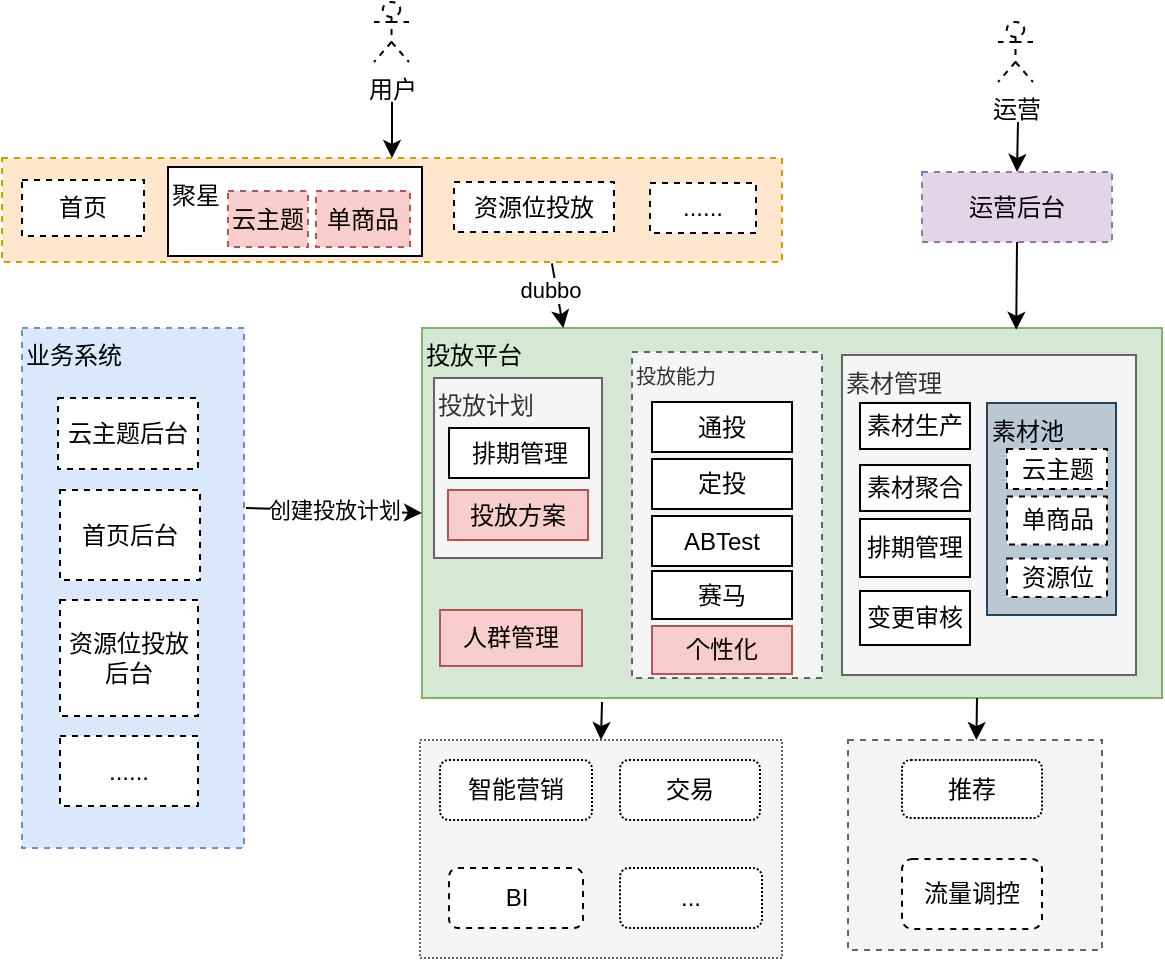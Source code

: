 <mxfile version="13.6.6" type="github">
  <diagram id="yP1MtyXhHekd8L7kZ_Y-" name="Page-1">
    <mxGraphModel dx="1186" dy="661" grid="0" gridSize="10" guides="1" tooltips="1" connect="1" arrows="1" fold="1" page="1" pageScale="1" pageWidth="827" pageHeight="1169" math="0" shadow="0">
      <root>
        <mxCell id="0" />
        <mxCell id="1" parent="0" />
        <mxCell id="SAk0w7PRKyOR6Q5ZeCQe-9" value="" style="rounded=0;whiteSpace=wrap;html=1;dashed=1;fillColor=#f5f5f5;strokeColor=#666666;fontColor=#333333;" parent="1" vertex="1">
          <mxGeometry x="473" y="471" width="127" height="105" as="geometry" />
        </mxCell>
        <mxCell id="wOw6Tid5QmzaZG2gmArs-5" value="" style="rounded=0;whiteSpace=wrap;html=1;dashed=1;dashPattern=1 1;fillColor=#f5f5f5;strokeColor=#666666;fontColor=#333333;" parent="1" vertex="1">
          <mxGeometry x="259" y="471" width="181" height="109" as="geometry" />
        </mxCell>
        <mxCell id="wOw6Tid5QmzaZG2gmArs-6" value="智能营销" style="rounded=1;whiteSpace=wrap;html=1;dashed=1;dashPattern=1 1;" parent="1" vertex="1">
          <mxGeometry x="269" y="481" width="76" height="30" as="geometry" />
        </mxCell>
        <mxCell id="wOw6Tid5QmzaZG2gmArs-7" value="交易" style="rounded=1;whiteSpace=wrap;html=1;dashed=1;dashPattern=1 1;" parent="1" vertex="1">
          <mxGeometry x="359" y="481" width="70" height="30" as="geometry" />
        </mxCell>
        <mxCell id="wOw6Tid5QmzaZG2gmArs-8" value="推荐" style="rounded=1;whiteSpace=wrap;html=1;dashed=1;dashPattern=1 1;" parent="1" vertex="1">
          <mxGeometry x="500" y="481" width="70" height="29" as="geometry" />
        </mxCell>
        <mxCell id="wOw6Tid5QmzaZG2gmArs-9" value="..." style="rounded=1;whiteSpace=wrap;html=1;dashed=1;dashPattern=1 1;" parent="1" vertex="1">
          <mxGeometry x="359" y="535" width="71" height="30" as="geometry" />
        </mxCell>
        <mxCell id="wOw6Tid5QmzaZG2gmArs-24" value="投放平台" style="rounded=0;whiteSpace=wrap;html=1;align=left;horizontal=1;verticalAlign=top;fillColor=#d5e8d4;strokeColor=#82b366;" parent="1" vertex="1">
          <mxGeometry x="260" y="265" width="370" height="185" as="geometry" />
        </mxCell>
        <mxCell id="SAk0w7PRKyOR6Q5ZeCQe-10" value="BI" style="rounded=1;whiteSpace=wrap;html=1;dashed=1;" parent="1" vertex="1">
          <mxGeometry x="273.5" y="535" width="67" height="30" as="geometry" />
        </mxCell>
        <mxCell id="SAk0w7PRKyOR6Q5ZeCQe-11" value="" style="rounded=0;whiteSpace=wrap;html=1;dashed=1;fillColor=#ffe6cc;strokeColor=#d79b00;" parent="1" vertex="1">
          <mxGeometry x="50" y="180" width="390" height="52" as="geometry" />
        </mxCell>
        <mxCell id="SAk0w7PRKyOR6Q5ZeCQe-18" value="人群管理" style="rounded=0;whiteSpace=wrap;html=1;fillColor=#f8cecc;strokeColor=#b85450;" parent="1" vertex="1">
          <mxGeometry x="269" y="406" width="71" height="28" as="geometry" />
        </mxCell>
        <mxCell id="SAk0w7PRKyOR6Q5ZeCQe-22" value="投放计划" style="rounded=0;whiteSpace=wrap;html=1;fillColor=#f5f5f5;strokeColor=#666666;verticalAlign=top;align=left;fontColor=#333333;" parent="1" vertex="1">
          <mxGeometry x="266" y="290" width="84" height="90" as="geometry" />
        </mxCell>
        <mxCell id="SAk0w7PRKyOR6Q5ZeCQe-23" value="&lt;div&gt;&lt;span&gt;&lt;sup&gt;投放能力&lt;/sup&gt;&lt;/span&gt;&lt;/div&gt;" style="rounded=0;whiteSpace=wrap;html=1;dashed=1;align=left;horizontal=1;verticalAlign=top;fillColor=#f5f5f5;strokeColor=#666666;fontColor=#333333;" parent="1" vertex="1">
          <mxGeometry x="365" y="277" width="95" height="163" as="geometry" />
        </mxCell>
        <mxCell id="SAk0w7PRKyOR6Q5ZeCQe-24" value="通投" style="rounded=0;whiteSpace=wrap;html=1;" parent="1" vertex="1">
          <mxGeometry x="375" y="302" width="70" height="25" as="geometry" />
        </mxCell>
        <mxCell id="SAk0w7PRKyOR6Q5ZeCQe-25" value="定投" style="rounded=0;whiteSpace=wrap;html=1;" parent="1" vertex="1">
          <mxGeometry x="375" y="330.5" width="70" height="25" as="geometry" />
        </mxCell>
        <mxCell id="SAk0w7PRKyOR6Q5ZeCQe-26" value="ABTest" style="rounded=0;whiteSpace=wrap;html=1;" parent="1" vertex="1">
          <mxGeometry x="375" y="359" width="70" height="25" as="geometry" />
        </mxCell>
        <mxCell id="SAk0w7PRKyOR6Q5ZeCQe-27" value="赛马" style="rounded=0;whiteSpace=wrap;html=1;" parent="1" vertex="1">
          <mxGeometry x="375" y="386.5" width="70" height="24" as="geometry" />
        </mxCell>
        <mxCell id="SAk0w7PRKyOR6Q5ZeCQe-28" value="素材管理" style="rounded=0;whiteSpace=wrap;html=1;fillColor=#f5f5f5;strokeColor=#666666;fontColor=#333333;align=left;horizontal=1;verticalAlign=top;" parent="1" vertex="1">
          <mxGeometry x="470" y="278.5" width="147" height="160" as="geometry" />
        </mxCell>
        <mxCell id="SAk0w7PRKyOR6Q5ZeCQe-29" value="素材生产" style="rounded=0;whiteSpace=wrap;html=1;" parent="1" vertex="1">
          <mxGeometry x="479" y="302.5" width="55" height="23" as="geometry" />
        </mxCell>
        <mxCell id="SAk0w7PRKyOR6Q5ZeCQe-31" value="素材聚合" style="rounded=0;whiteSpace=wrap;html=1;" parent="1" vertex="1">
          <mxGeometry x="479" y="333.5" width="55" height="23" as="geometry" />
        </mxCell>
        <mxCell id="SAk0w7PRKyOR6Q5ZeCQe-32" value="排期管理" style="rounded=0;whiteSpace=wrap;html=1;" parent="1" vertex="1">
          <mxGeometry x="479" y="360.5" width="55" height="29" as="geometry" />
        </mxCell>
        <mxCell id="SAk0w7PRKyOR6Q5ZeCQe-33" value="资源位投放" style="rounded=0;whiteSpace=wrap;html=1;dashed=1;" parent="1" vertex="1">
          <mxGeometry x="276" y="192" width="80" height="25" as="geometry" />
        </mxCell>
        <mxCell id="SAk0w7PRKyOR6Q5ZeCQe-36" value="运营后台" style="rounded=0;whiteSpace=wrap;html=1;dashed=1;fillColor=#e1d5e7;strokeColor=#9673a6;" parent="1" vertex="1">
          <mxGeometry x="510" y="187" width="95" height="35" as="geometry" />
        </mxCell>
        <mxCell id="SAk0w7PRKyOR6Q5ZeCQe-37" value="运营" style="shape=umlActor;verticalLabelPosition=bottom;verticalAlign=top;html=1;outlineConnect=0;dashed=1;" parent="1" vertex="1">
          <mxGeometry x="548" y="112" width="17.5" height="30" as="geometry" />
        </mxCell>
        <mxCell id="SAk0w7PRKyOR6Q5ZeCQe-39" value="用户" style="shape=umlActor;verticalLabelPosition=bottom;verticalAlign=top;html=1;outlineConnect=0;dashed=1;" parent="1" vertex="1">
          <mxGeometry x="236" y="102" width="17.5" height="30" as="geometry" />
        </mxCell>
        <mxCell id="SAk0w7PRKyOR6Q5ZeCQe-41" value="" style="endArrow=classic;html=1;entryX=0.5;entryY=0;entryDx=0;entryDy=0;" parent="1" target="SAk0w7PRKyOR6Q5ZeCQe-11" edge="1">
          <mxGeometry width="50" height="50" relative="1" as="geometry">
            <mxPoint x="245" y="152" as="sourcePoint" />
            <mxPoint x="480" y="242" as="targetPoint" />
          </mxGeometry>
        </mxCell>
        <mxCell id="SAk0w7PRKyOR6Q5ZeCQe-42" value="" style="endArrow=classic;html=1;entryX=0.5;entryY=0;entryDx=0;entryDy=0;" parent="1" target="SAk0w7PRKyOR6Q5ZeCQe-36" edge="1">
          <mxGeometry width="50" height="50" relative="1" as="geometry">
            <mxPoint x="558" y="162" as="sourcePoint" />
            <mxPoint x="260" y="192" as="targetPoint" />
          </mxGeometry>
        </mxCell>
        <mxCell id="SAk0w7PRKyOR6Q5ZeCQe-43" value="" style="endArrow=classic;html=1;exitX=0.705;exitY=1.013;exitDx=0;exitDy=0;entryX=0.191;entryY=0;entryDx=0;entryDy=0;exitPerimeter=0;entryPerimeter=0;" parent="1" source="SAk0w7PRKyOR6Q5ZeCQe-11" target="wOw6Tid5QmzaZG2gmArs-24" edge="1">
          <mxGeometry width="50" height="50" relative="1" as="geometry">
            <mxPoint x="430" y="310" as="sourcePoint" />
            <mxPoint x="300" y="260" as="targetPoint" />
          </mxGeometry>
        </mxCell>
        <mxCell id="SAk0w7PRKyOR6Q5ZeCQe-62" value="dubbo" style="edgeLabel;html=1;align=center;verticalAlign=middle;resizable=0;points=[];" parent="SAk0w7PRKyOR6Q5ZeCQe-43" vertex="1" connectable="0">
          <mxGeometry x="-0.228" y="-3" relative="1" as="geometry">
            <mxPoint as="offset" />
          </mxGeometry>
        </mxCell>
        <mxCell id="SAk0w7PRKyOR6Q5ZeCQe-44" value="" style="endArrow=classic;html=1;exitX=0.5;exitY=1;exitDx=0;exitDy=0;entryX=0.803;entryY=0.005;entryDx=0;entryDy=0;entryPerimeter=0;" parent="1" source="SAk0w7PRKyOR6Q5ZeCQe-36" target="wOw6Tid5QmzaZG2gmArs-24" edge="1">
          <mxGeometry width="50" height="50" relative="1" as="geometry">
            <mxPoint x="260" y="255" as="sourcePoint" />
            <mxPoint x="480" y="260" as="targetPoint" />
          </mxGeometry>
        </mxCell>
        <mxCell id="SAk0w7PRKyOR6Q5ZeCQe-46" value="业务系统" style="rounded=0;whiteSpace=wrap;html=1;dashed=1;fillColor=#dae8fc;align=left;strokeColor=#6c8ebf;verticalAlign=top;" parent="1" vertex="1">
          <mxGeometry x="60" y="265" width="111" height="260" as="geometry" />
        </mxCell>
        <mxCell id="SAk0w7PRKyOR6Q5ZeCQe-47" value="云主题后台" style="rounded=0;whiteSpace=wrap;html=1;dashed=1;align=center;" parent="1" vertex="1">
          <mxGeometry x="78" y="300" width="70" height="35.5" as="geometry" />
        </mxCell>
        <mxCell id="SAk0w7PRKyOR6Q5ZeCQe-48" value="首页后台" style="rounded=0;whiteSpace=wrap;html=1;dashed=1;align=center;" parent="1" vertex="1">
          <mxGeometry x="79" y="346" width="70" height="45" as="geometry" />
        </mxCell>
        <mxCell id="SAk0w7PRKyOR6Q5ZeCQe-49" value="创建投放计划" style="endArrow=classic;html=1;entryX=0;entryY=0.5;entryDx=0;entryDy=0;" parent="1" target="wOw6Tid5QmzaZG2gmArs-24" edge="1">
          <mxGeometry width="50" height="50" relative="1" as="geometry">
            <mxPoint x="172" y="355" as="sourcePoint" />
            <mxPoint x="480" y="250" as="targetPoint" />
          </mxGeometry>
        </mxCell>
        <mxCell id="SAk0w7PRKyOR6Q5ZeCQe-50" value="......" style="rounded=0;whiteSpace=wrap;html=1;dashed=1;align=center;" parent="1" vertex="1">
          <mxGeometry x="79" y="469" width="69" height="35" as="geometry" />
        </mxCell>
        <mxCell id="SAk0w7PRKyOR6Q5ZeCQe-51" value="" style="endArrow=classic;html=1;entryX=0.5;entryY=0;entryDx=0;entryDy=0;" parent="1" target="wOw6Tid5QmzaZG2gmArs-5" edge="1">
          <mxGeometry width="50" height="50" relative="1" as="geometry">
            <mxPoint x="350" y="452" as="sourcePoint" />
            <mxPoint x="480" y="280" as="targetPoint" />
          </mxGeometry>
        </mxCell>
        <mxCell id="SAk0w7PRKyOR6Q5ZeCQe-55" value="流量调控" style="rounded=1;whiteSpace=wrap;html=1;dashed=1;align=center;" parent="1" vertex="1">
          <mxGeometry x="500" y="530.5" width="70" height="35" as="geometry" />
        </mxCell>
        <mxCell id="SAk0w7PRKyOR6Q5ZeCQe-57" value="首页" style="rounded=0;whiteSpace=wrap;html=1;dashed=1;" parent="1" vertex="1">
          <mxGeometry x="60" y="191" width="61" height="28" as="geometry" />
        </mxCell>
        <mxCell id="SAk0w7PRKyOR6Q5ZeCQe-60" value="......" style="rounded=0;whiteSpace=wrap;html=1;dashed=1;" parent="1" vertex="1">
          <mxGeometry x="374" y="192.5" width="53" height="25" as="geometry" />
        </mxCell>
        <mxCell id="SAk0w7PRKyOR6Q5ZeCQe-64" value="资源位投放后台" style="rounded=0;whiteSpace=wrap;html=1;dashed=1;align=center;" parent="1" vertex="1">
          <mxGeometry x="79" y="401" width="69" height="58" as="geometry" />
        </mxCell>
        <mxCell id="CF3iyAbwDcJgYB5cswlC-1" value="个性化" style="rounded=0;whiteSpace=wrap;html=1;fillColor=#f8cecc;strokeColor=#b85450;" vertex="1" parent="1">
          <mxGeometry x="375" y="414" width="70" height="24" as="geometry" />
        </mxCell>
        <mxCell id="CF3iyAbwDcJgYB5cswlC-2" value="变更审核" style="rounded=0;whiteSpace=wrap;html=1;" vertex="1" parent="1">
          <mxGeometry x="479" y="396.5" width="55" height="27" as="geometry" />
        </mxCell>
        <mxCell id="CF3iyAbwDcJgYB5cswlC-4" value="排期管理" style="rounded=0;whiteSpace=wrap;html=1;" vertex="1" parent="1">
          <mxGeometry x="273.5" y="315" width="70" height="25" as="geometry" />
        </mxCell>
        <mxCell id="CF3iyAbwDcJgYB5cswlC-5" value="投放方案" style="rounded=0;whiteSpace=wrap;html=1;fillColor=#f8cecc;strokeColor=#b85450;" vertex="1" parent="1">
          <mxGeometry x="273" y="346" width="70" height="25" as="geometry" />
        </mxCell>
        <mxCell id="CF3iyAbwDcJgYB5cswlC-7" value="素材池" style="rounded=0;whiteSpace=wrap;html=1;align=left;verticalAlign=top;fillColor=#bac8d3;strokeColor=#23445d;" vertex="1" parent="1">
          <mxGeometry x="542.5" y="302.5" width="64.5" height="106" as="geometry" />
        </mxCell>
        <mxCell id="CF3iyAbwDcJgYB5cswlC-9" value="聚星" style="rounded=0;whiteSpace=wrap;html=1;align=left;verticalAlign=top;" vertex="1" parent="1">
          <mxGeometry x="133" y="184.5" width="127" height="44.5" as="geometry" />
        </mxCell>
        <mxCell id="SAk0w7PRKyOR6Q5ZeCQe-12" value="云主题" style="rounded=0;whiteSpace=wrap;html=1;dashed=1;fillColor=#f8cecc;strokeColor=#b85450;" parent="1" vertex="1">
          <mxGeometry x="163" y="196.5" width="40" height="28" as="geometry" />
        </mxCell>
        <mxCell id="SAk0w7PRKyOR6Q5ZeCQe-34" value="单商品" style="rounded=0;whiteSpace=wrap;html=1;dashed=1;fillColor=#f8cecc;strokeColor=#b85450;" parent="1" vertex="1">
          <mxGeometry x="207" y="196.5" width="47" height="28" as="geometry" />
        </mxCell>
        <mxCell id="CF3iyAbwDcJgYB5cswlC-10" value="云主题" style="rounded=0;whiteSpace=wrap;html=1;dashed=1;align=center;" vertex="1" parent="1">
          <mxGeometry x="552.5" y="325.5" width="50" height="20" as="geometry" />
        </mxCell>
        <mxCell id="CF3iyAbwDcJgYB5cswlC-11" value="单商品" style="rounded=0;whiteSpace=wrap;html=1;dashed=1;align=center;" vertex="1" parent="1">
          <mxGeometry x="552.5" y="349.25" width="50" height="24" as="geometry" />
        </mxCell>
        <mxCell id="CF3iyAbwDcJgYB5cswlC-12" value="资源位" style="rounded=0;whiteSpace=wrap;html=1;dashed=1;align=center;" vertex="1" parent="1">
          <mxGeometry x="552.5" y="380.25" width="50" height="19.25" as="geometry" />
        </mxCell>
        <mxCell id="CF3iyAbwDcJgYB5cswlC-16" value="" style="endArrow=classic;html=1;exitX=0.75;exitY=1;exitDx=0;exitDy=0;" edge="1" parent="1" source="wOw6Tid5QmzaZG2gmArs-24" target="SAk0w7PRKyOR6Q5ZeCQe-9">
          <mxGeometry width="50" height="50" relative="1" as="geometry">
            <mxPoint x="390" y="350" as="sourcePoint" />
            <mxPoint x="440" y="300" as="targetPoint" />
          </mxGeometry>
        </mxCell>
      </root>
    </mxGraphModel>
  </diagram>
</mxfile>
